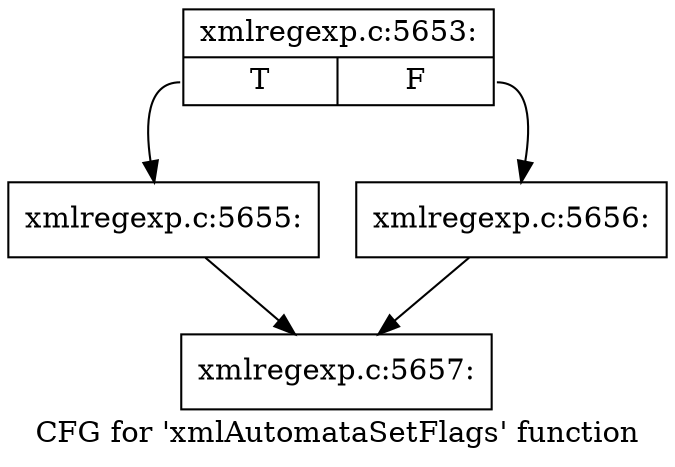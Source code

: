 digraph "CFG for 'xmlAutomataSetFlags' function" {
	label="CFG for 'xmlAutomataSetFlags' function";

	Node0x40d1470 [shape=record,label="{xmlregexp.c:5653:|{<s0>T|<s1>F}}"];
	Node0x40d1470:s0 -> Node0x400f470;
	Node0x40d1470:s1 -> Node0x400faf0;
	Node0x400f470 [shape=record,label="{xmlregexp.c:5655:}"];
	Node0x400f470 -> Node0x40d15e0;
	Node0x400faf0 [shape=record,label="{xmlregexp.c:5656:}"];
	Node0x400faf0 -> Node0x40d15e0;
	Node0x40d15e0 [shape=record,label="{xmlregexp.c:5657:}"];
}
